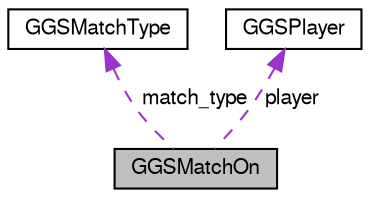 digraph "GGSMatchOn"
{
 // LATEX_PDF_SIZE
  bgcolor="transparent";
  edge [fontname="FreeSans",fontsize="10",labelfontname="FreeSans",labelfontsize="10"];
  node [fontname="FreeSans",fontsize="10",shape=record];
  Node1 [label="GGSMatchOn",height=0.2,width=0.4,color="black", fillcolor="grey75", style="filled", fontcolor="black",tooltip=" "];
  Node2 -> Node1 [dir="back",color="darkorchid3",fontsize="10",style="dashed",label=" match_type" ,fontname="FreeSans"];
  Node2 [label="GGSMatchType",height=0.2,width=0.4,color="black",URL="$structGGSMatchType.html",tooltip=" "];
  Node3 -> Node1 [dir="back",color="darkorchid3",fontsize="10",style="dashed",label=" player" ,fontname="FreeSans"];
  Node3 [label="GGSPlayer",height=0.2,width=0.4,color="black",URL="$structGGSPlayer.html",tooltip=" "];
}
